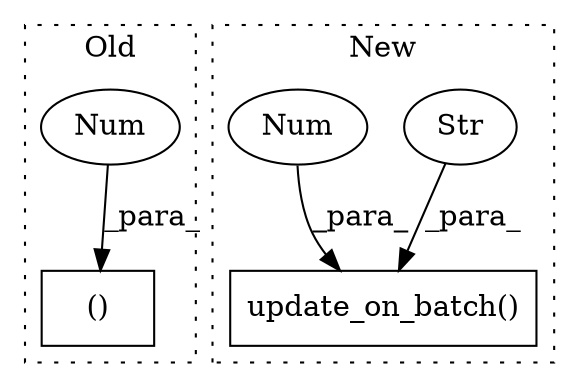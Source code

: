 digraph G {
subgraph cluster0 {
1 [label="()" a="54" s="2338" l="3" shape="box"];
5 [label="Num" a="76" s="2340" l="1" shape="ellipse"];
label = "Old";
style="dotted";
}
subgraph cluster1 {
2 [label="update_on_batch()" a="75" s="2245,2291" l="21,1" shape="box"];
3 [label="Str" a="66" s="2266" l="11" shape="ellipse"];
4 [label="Num" a="76" s="2290" l="1" shape="ellipse"];
label = "New";
style="dotted";
}
3 -> 2 [label="_para_"];
4 -> 2 [label="_para_"];
5 -> 1 [label="_para_"];
}